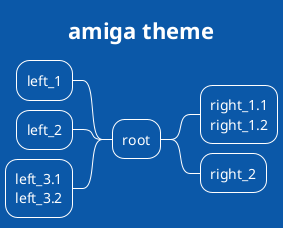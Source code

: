 ' Do not edit
' Theme Gallery
' autogenerated by script
'
@startmindmap
!theme amiga
title amiga theme
+ root
**:right_1.1
right_1.2;
++ right_2

left side

-- left_1
-- left_2
**:left_3.1
left_3.2;
@endmindmap
